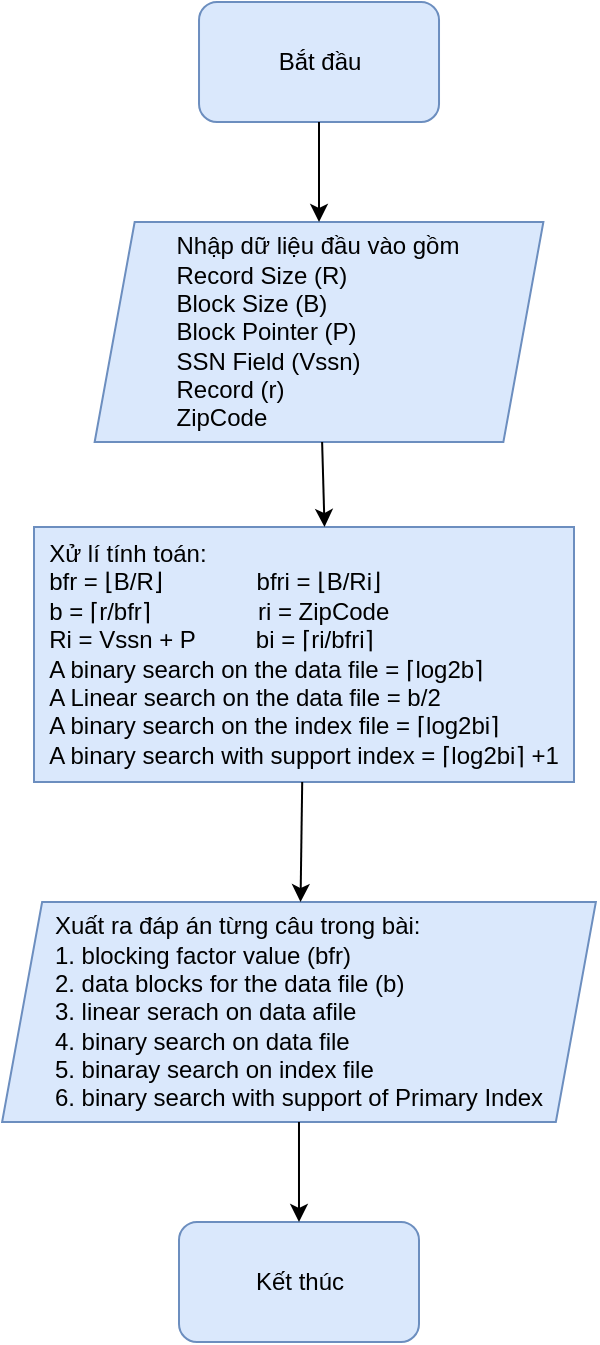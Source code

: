 <mxfile version="16.5.1" type="device"><diagram id="CRp3wrSZ4zTkJjni_525" name="Page-1"><mxGraphModel dx="525" dy="431" grid="1" gridSize="10" guides="1" tooltips="1" connect="1" arrows="1" fold="1" page="1" pageScale="1" pageWidth="850" pageHeight="1100" math="0" shadow="0"><root><mxCell id="0"/><mxCell id="1" parent="0"/><mxCell id="AMSrKg7u_zLf83J0VIeP-1" value="Bắt đầu" style="rounded=1;whiteSpace=wrap;html=1;fillColor=#dae8fc;strokeColor=#6c8ebf;" vertex="1" parent="1"><mxGeometry x="342.51" y="230" width="120" height="60" as="geometry"/></mxCell><mxCell id="AMSrKg7u_zLf83J0VIeP-2" value="&lt;div style=&quot;text-align: justify&quot;&gt;&lt;span&gt;Nhập dữ liệu đầu vào gồm&lt;/span&gt;&lt;/div&gt;&lt;div style=&quot;text-align: justify&quot;&gt;&lt;span&gt;Record Size (R)&amp;nbsp;&lt;/span&gt;&lt;/div&gt;&lt;div style=&quot;text-align: justify&quot;&gt;&lt;span&gt;Block Size (B)&lt;/span&gt;&lt;/div&gt;&lt;div style=&quot;text-align: justify&quot;&gt;&lt;span&gt;Block Pointer (P)&lt;/span&gt;&lt;/div&gt;&lt;div style=&quot;text-align: justify&quot;&gt;&lt;span&gt;SSN Field (Vssn)&lt;/span&gt;&lt;/div&gt;&lt;div style=&quot;text-align: justify&quot;&gt;&lt;span&gt;Record (r)&lt;/span&gt;&lt;/div&gt;&lt;div style=&quot;text-align: justify&quot;&gt;&lt;span&gt;ZipCode&lt;/span&gt;&lt;/div&gt;" style="shape=parallelogram;perimeter=parallelogramPerimeter;whiteSpace=wrap;html=1;fixedSize=1;fillColor=#dae8fc;strokeColor=#6c8ebf;" vertex="1" parent="1"><mxGeometry x="290.33" y="340" width="224.36" height="110" as="geometry"/></mxCell><mxCell id="AMSrKg7u_zLf83J0VIeP-3" value="&lt;div style=&quot;text-align: justify&quot;&gt;Xử lí tính toán:&amp;nbsp;&lt;/div&gt;&lt;div style=&quot;text-align: justify&quot;&gt;&lt;span&gt;bfr = ⌊B/R⌋&amp;nbsp;&amp;nbsp; &amp;nbsp; &amp;nbsp; &amp;nbsp; &amp;nbsp; &amp;nbsp; &amp;nbsp;bfri = ⌊B/Ri⌋&lt;/span&gt;&lt;br&gt;&lt;/div&gt;&lt;div style=&quot;text-align: justify&quot;&gt;&lt;span&gt;b = ⌈r/bfr⌉&amp;nbsp; &amp;nbsp; &amp;nbsp; &amp;nbsp; &amp;nbsp; &amp;nbsp; &amp;nbsp; &amp;nbsp; ri = ZipCode&lt;/span&gt;&lt;/div&gt;&lt;div style=&quot;text-align: justify&quot;&gt;&lt;span&gt;Ri = Vssn + P&amp;nbsp; &amp;nbsp; &amp;nbsp; &amp;nbsp; &amp;nbsp;bi = ⌈ri/bfri⌉&lt;/span&gt;&lt;/div&gt;&lt;div style=&quot;text-align: justify&quot;&gt;&lt;span&gt;A binary search on the data file = ⌈log2b⌉&lt;/span&gt;&lt;/div&gt;&lt;div style=&quot;text-align: justify&quot;&gt;&lt;span&gt;A Linear search on the data file = b/2&lt;/span&gt;&lt;/div&gt;&lt;div style=&quot;text-align: justify&quot;&gt;&lt;span&gt;A binary search on the index file = ⌈log2bi⌉&lt;/span&gt;&lt;/div&gt;&lt;div style=&quot;text-align: justify&quot;&gt;&lt;span&gt;A binary search with support index = ⌈log2bi⌉ +1&lt;/span&gt;&lt;/div&gt;" style="rounded=0;whiteSpace=wrap;html=1;fillColor=#dae8fc;strokeColor=#6c8ebf;" vertex="1" parent="1"><mxGeometry x="260" y="492.5" width="270" height="127.5" as="geometry"/></mxCell><mxCell id="AMSrKg7u_zLf83J0VIeP-4" value="" style="endArrow=classic;html=1;rounded=0;" edge="1" parent="1" source="AMSrKg7u_zLf83J0VIeP-1" target="AMSrKg7u_zLf83J0VIeP-2"><mxGeometry width="50" height="50" relative="1" as="geometry"><mxPoint x="370" y="450" as="sourcePoint"/><mxPoint x="420" y="400" as="targetPoint"/></mxGeometry></mxCell><mxCell id="AMSrKg7u_zLf83J0VIeP-5" value="" style="endArrow=classic;html=1;rounded=0;entryX=0.538;entryY=0;entryDx=0;entryDy=0;entryPerimeter=0;" edge="1" parent="1" source="AMSrKg7u_zLf83J0VIeP-2" target="AMSrKg7u_zLf83J0VIeP-3"><mxGeometry width="50" height="50" relative="1" as="geometry"><mxPoint x="380" y="460.0" as="sourcePoint"/><mxPoint x="430" y="410.0" as="targetPoint"/></mxGeometry></mxCell><mxCell id="AMSrKg7u_zLf83J0VIeP-6" value="&lt;div style=&quot;text-align: justify&quot;&gt;&lt;span&gt;Xuất ra đáp án từng câu trong bài:&lt;/span&gt;&lt;/div&gt;&lt;div style=&quot;text-align: justify&quot;&gt;&lt;span&gt;1. blocking factor value (bfr)&lt;/span&gt;&lt;/div&gt;&lt;div style=&quot;text-align: justify&quot;&gt;&lt;span&gt;2. data blocks for the data file (b)&lt;/span&gt;&lt;/div&gt;&lt;div style=&quot;text-align: justify&quot;&gt;&lt;span&gt;3. linear serach on data afile&lt;/span&gt;&lt;/div&gt;&lt;div style=&quot;text-align: justify&quot;&gt;&lt;span&gt;4. binary search on data file&lt;/span&gt;&lt;/div&gt;&lt;div style=&quot;text-align: justify&quot;&gt;&lt;span&gt;5. binaray search on index file&lt;/span&gt;&lt;/div&gt;&lt;div style=&quot;text-align: justify&quot;&gt;&lt;span&gt;6. binary search with support of Primary Index&lt;/span&gt;&lt;/div&gt;" style="shape=parallelogram;perimeter=parallelogramPerimeter;whiteSpace=wrap;html=1;fixedSize=1;fillColor=#dae8fc;strokeColor=#6c8ebf;align=center;" vertex="1" parent="1"><mxGeometry x="244.06" y="680" width="296.87" height="110" as="geometry"/></mxCell><mxCell id="AMSrKg7u_zLf83J0VIeP-7" value="" style="endArrow=classic;html=1;rounded=0;" edge="1" parent="1" source="AMSrKg7u_zLf83J0VIeP-3" target="AMSrKg7u_zLf83J0VIeP-6"><mxGeometry width="50" height="50" relative="1" as="geometry"><mxPoint x="412.538" y="460" as="sourcePoint"/><mxPoint x="412.57" y="502" as="targetPoint"/></mxGeometry></mxCell><mxCell id="AMSrKg7u_zLf83J0VIeP-8" value="Kết thúc" style="rounded=1;whiteSpace=wrap;html=1;fillColor=#dae8fc;strokeColor=#6c8ebf;" vertex="1" parent="1"><mxGeometry x="332.5" y="840" width="120" height="60" as="geometry"/></mxCell><mxCell id="AMSrKg7u_zLf83J0VIeP-9" value="" style="endArrow=classic;html=1;rounded=0;" edge="1" parent="1" source="AMSrKg7u_zLf83J0VIeP-6" target="AMSrKg7u_zLf83J0VIeP-8"><mxGeometry width="50" height="50" relative="1" as="geometry"><mxPoint x="402.498" y="617" as="sourcePoint"/><mxPoint x="402.497" y="680" as="targetPoint"/></mxGeometry></mxCell></root></mxGraphModel></diagram></mxfile>